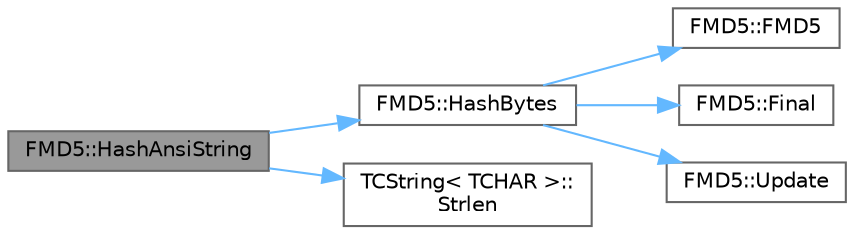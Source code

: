 digraph "FMD5::HashAnsiString"
{
 // INTERACTIVE_SVG=YES
 // LATEX_PDF_SIZE
  bgcolor="transparent";
  edge [fontname=Helvetica,fontsize=10,labelfontname=Helvetica,labelfontsize=10];
  node [fontname=Helvetica,fontsize=10,shape=box,height=0.2,width=0.4];
  rankdir="LR";
  Node1 [id="Node000001",label="FMD5::HashAnsiString",height=0.2,width=0.4,color="gray40", fillcolor="grey60", style="filled", fontcolor="black",tooltip="Helper to perform the very common case of hashing an ASCII string into a hex representation."];
  Node1 -> Node2 [id="edge1_Node000001_Node000002",color="steelblue1",style="solid",tooltip=" "];
  Node2 [id="Node000002",label="FMD5::HashBytes",height=0.2,width=0.4,color="grey40", fillcolor="white", style="filled",URL="$de/dcb/classFMD5.html#a555bacc675be704e05086691ce13721a",tooltip="Helper to perform the very common case of hashing an in-memory array of bytes into a hex representati..."];
  Node2 -> Node3 [id="edge2_Node000002_Node000003",color="steelblue1",style="solid",tooltip=" "];
  Node3 [id="Node000003",label="FMD5::FMD5",height=0.2,width=0.4,color="grey40", fillcolor="white", style="filled",URL="$de/dcb/classFMD5.html#a74cf26b484e8ade9617d8135c24a1061",tooltip=" "];
  Node2 -> Node4 [id="edge3_Node000002_Node000004",color="steelblue1",style="solid",tooltip=" "];
  Node4 [id="Node000004",label="FMD5::Final",height=0.2,width=0.4,color="grey40", fillcolor="white", style="filled",URL="$de/dcb/classFMD5.html#aaeb9f6a83eb8266ec1af72c56be5d161",tooltip="MD5 finalization."];
  Node2 -> Node5 [id="edge4_Node000002_Node000005",color="steelblue1",style="solid",tooltip=" "];
  Node5 [id="Node000005",label="FMD5::Update",height=0.2,width=0.4,color="grey40", fillcolor="white", style="filled",URL="$de/dcb/classFMD5.html#afc819aefad47ed2decb4899abda68a4b",tooltip="MD5 block update operation."];
  Node1 -> Node6 [id="edge5_Node000001_Node000006",color="steelblue1",style="solid",tooltip=" "];
  Node6 [id="Node000006",label="TCString\< TCHAR \>::\lStrlen",height=0.2,width=0.4,color="grey40", fillcolor="white", style="filled",URL="$df/d74/structTCString.html#ae9cb6e4468e6e47bbe05f8b6f17aa9ce",tooltip=" "];
}

